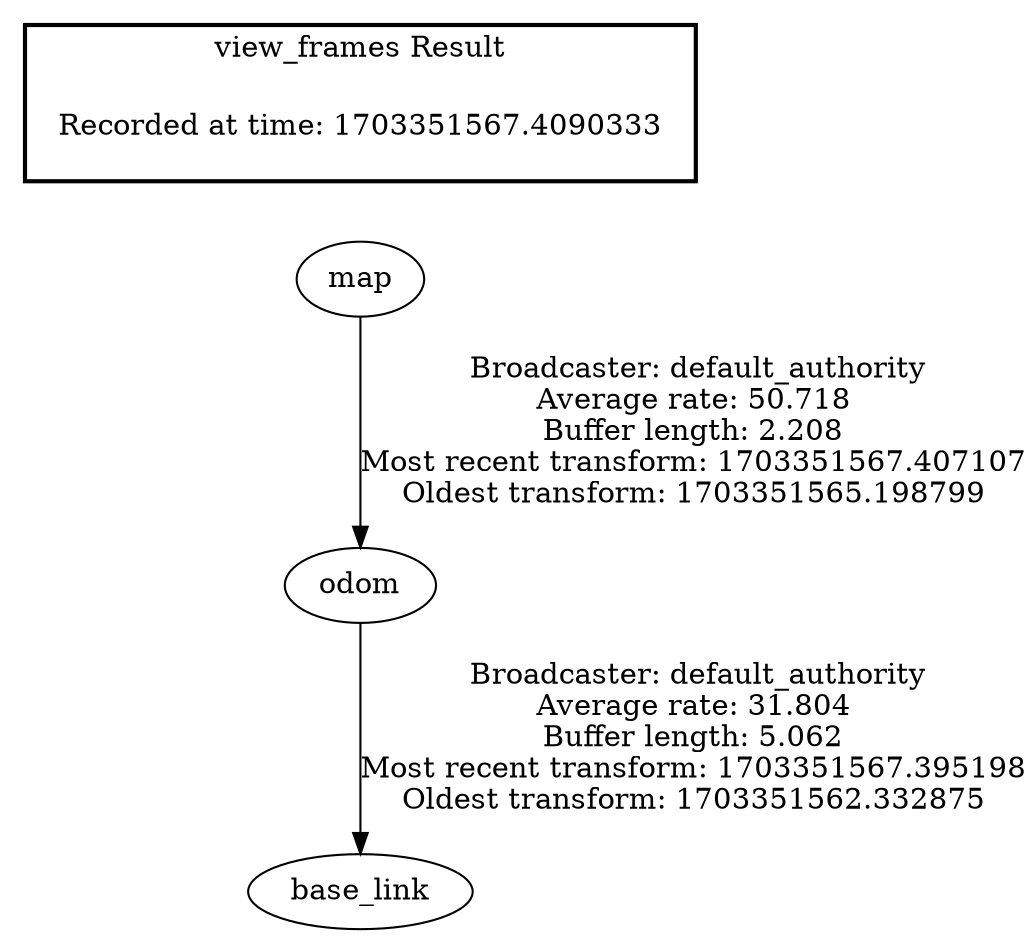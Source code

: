 digraph G {
"odom" -> "base_link"[label=" Broadcaster: default_authority\nAverage rate: 31.804\nBuffer length: 5.062\nMost recent transform: 1703351567.395198\nOldest transform: 1703351562.332875\n"];
"map" -> "odom"[label=" Broadcaster: default_authority\nAverage rate: 50.718\nBuffer length: 2.208\nMost recent transform: 1703351567.407107\nOldest transform: 1703351565.198799\n"];
edge [style=invis];
 subgraph cluster_legend { style=bold; color=black; label ="view_frames Result";
"Recorded at time: 1703351567.4090333"[ shape=plaintext ] ;
}->"map";
}